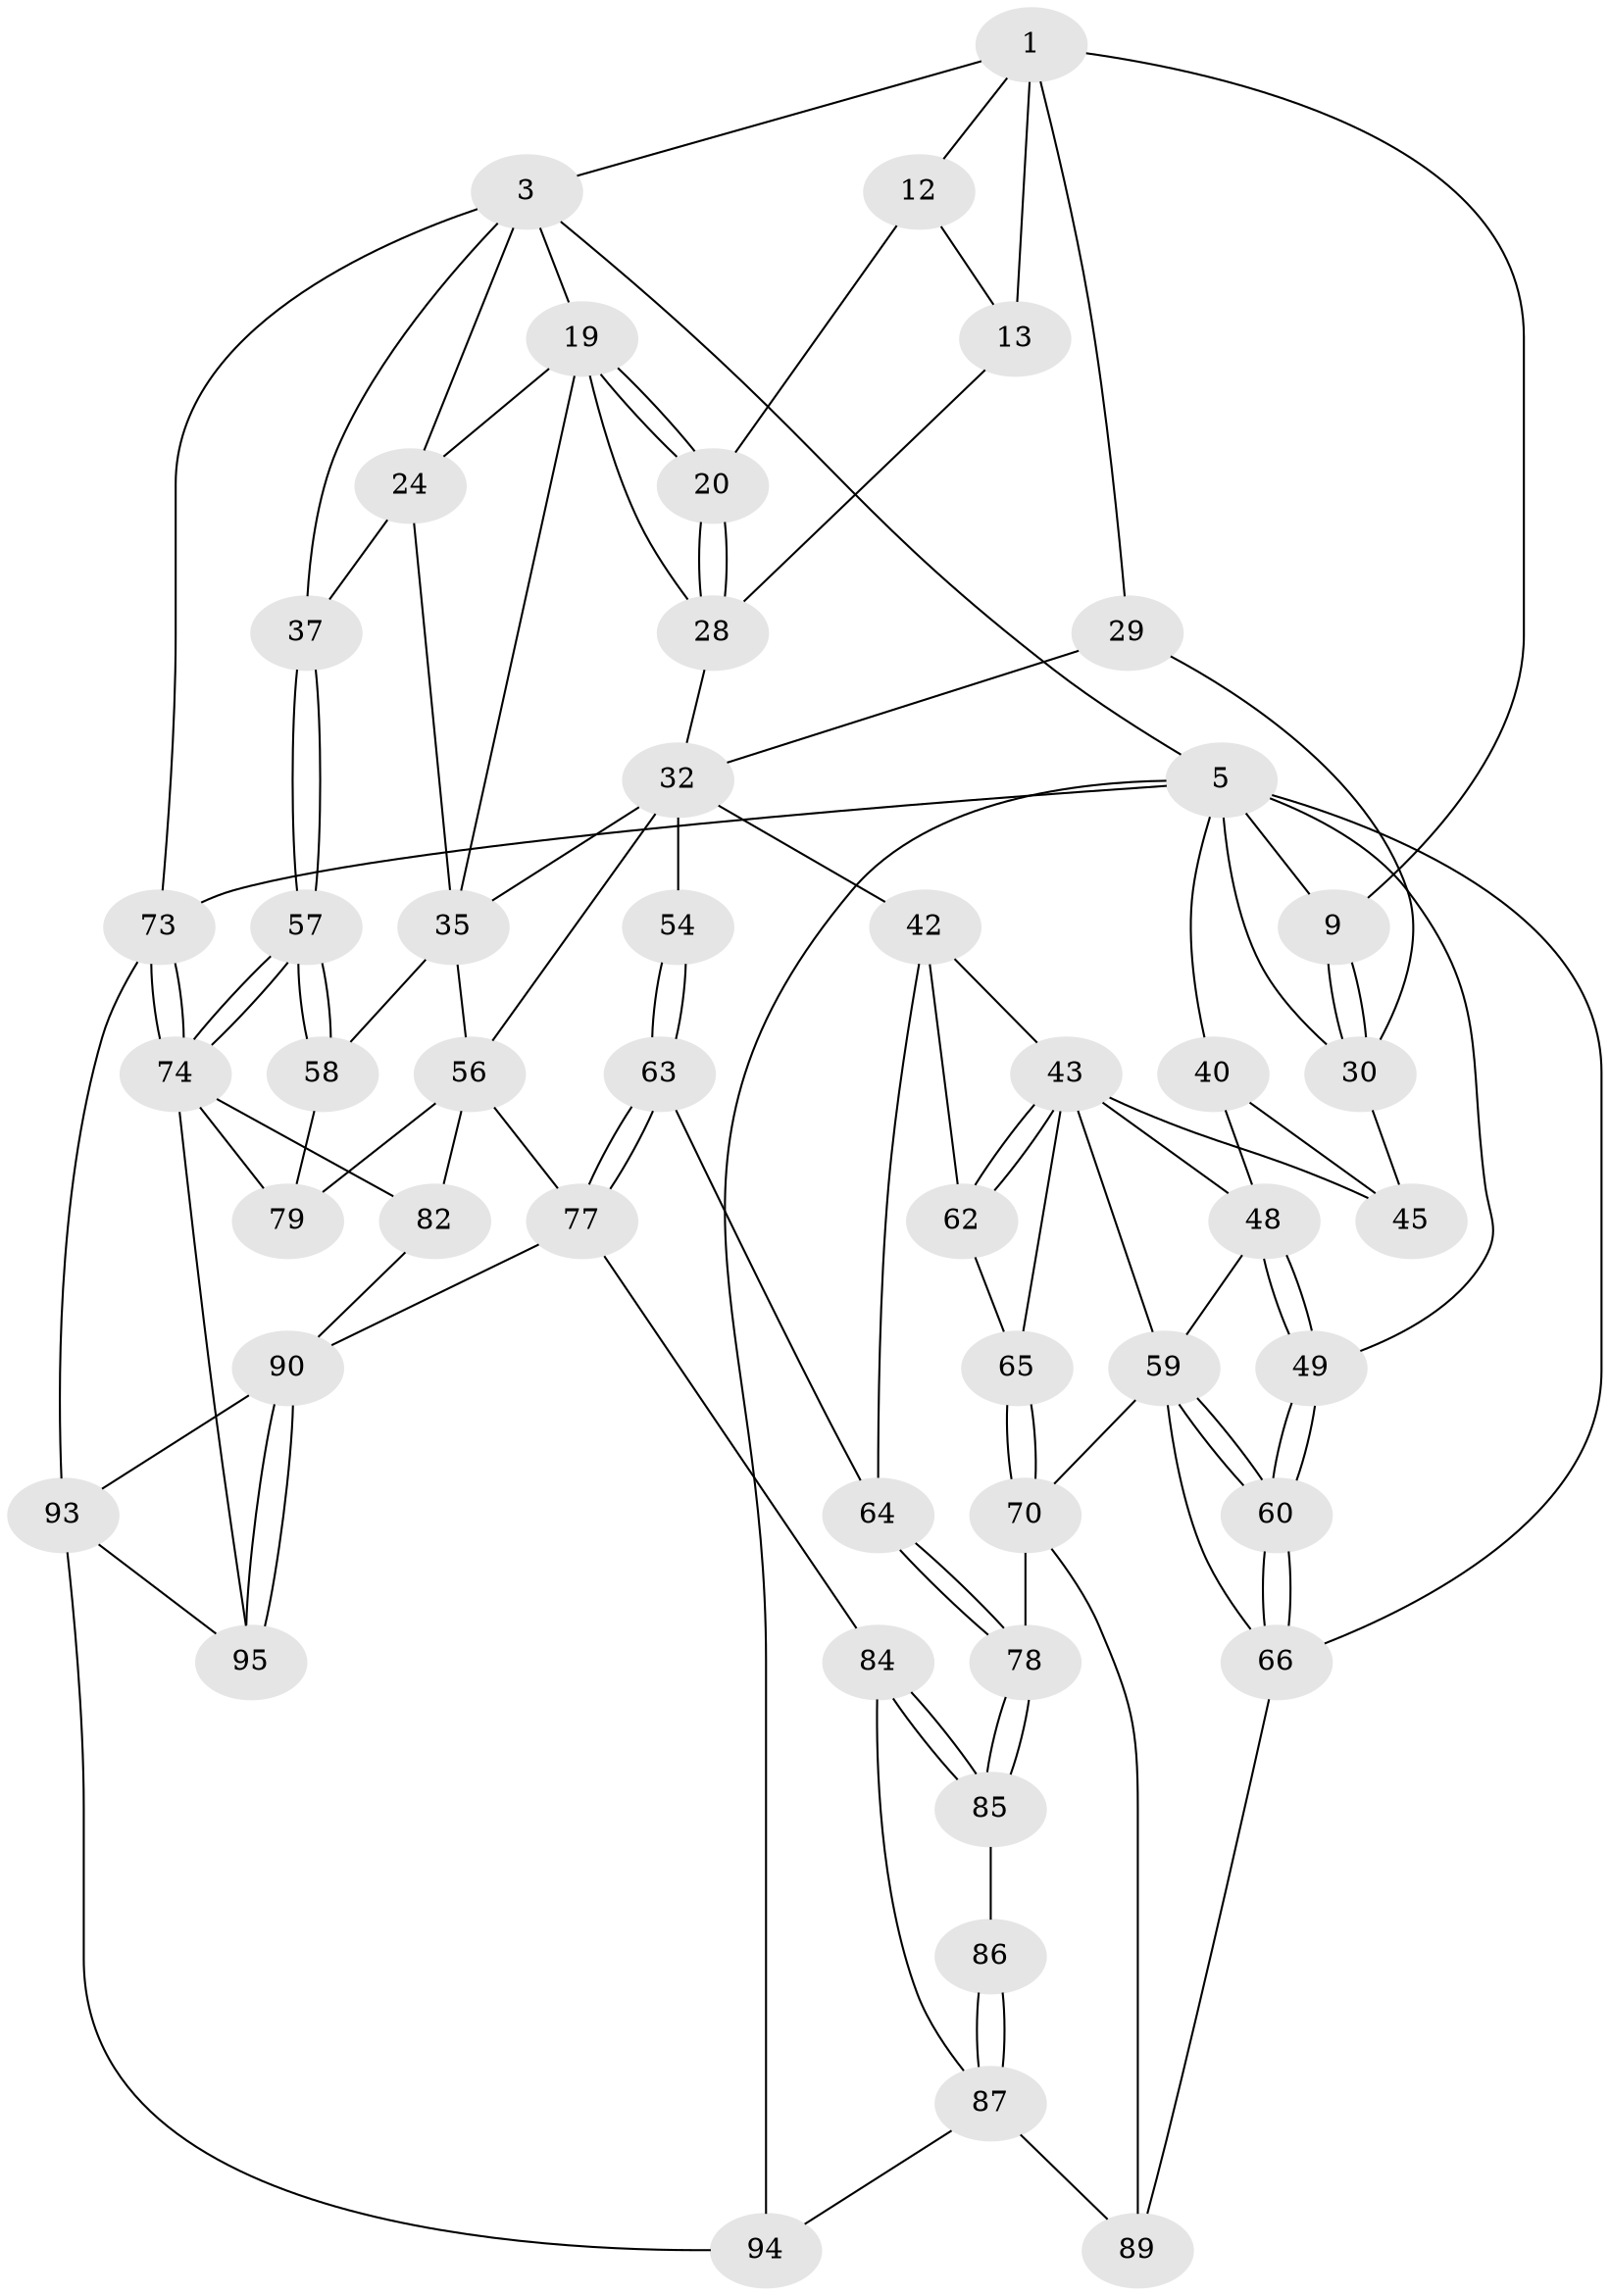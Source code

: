 // original degree distribution, {3: 0.020833333333333332, 4: 0.23958333333333334, 6: 0.21875, 5: 0.5208333333333334}
// Generated by graph-tools (version 1.1) at 2025/16/03/09/25 04:16:53]
// undirected, 48 vertices, 110 edges
graph export_dot {
graph [start="1"]
  node [color=gray90,style=filled];
  1 [pos="+0.4511367477109112+0",super="+2+7"];
  3 [pos="+1+0",super="+18+4"];
  5 [pos="+0+0",super="+6+68+21"];
  9 [pos="+0.33092040922528515+0.1957167648506824",super="+10"];
  12 [pos="+0.7716811392197895+0.04936907070856806",super="+16"];
  13 [pos="+0.5473510300640574+0.08951768527517336",super="+14"];
  19 [pos="+0.8881771616374041+0.19798988628293757",super="+25"];
  20 [pos="+0.7942035744365538+0.19719089052986916"];
  24 [pos="+0.9554067851979338+0.24729027983185964",super="+34"];
  28 [pos="+0.7951045589613156+0.333818116138725",super="+31"];
  29 [pos="+0.44861941509820275+0.32489340410313666"];
  30 [pos="+0.34690152292501986+0.2757718607490733",super="+38"];
  32 [pos="+0.5613282085696691+0.40624291020570175",super="+33+46"];
  35 [pos="+0.8632406038900484+0.4251327169540358",super="+55+36"];
  37 [pos="+1+0.34402297627634626"];
  40 [pos="+0.0970354701849561+0.3793751923846613",super="+47"];
  42 [pos="+0.4391341343348228+0.5212758254721181",super="+61"];
  43 [pos="+0.33785529184808927+0.5216574033729148",super="+44"];
  45 [pos="+0.2658556352645841+0.36012781641442554"];
  48 [pos="+0.10800805652257083+0.4599576123577093",super="+52"];
  49 [pos="+0+0.4105578452605784"];
  54 [pos="+0.5678991080355812+0.6246632826426485"];
  56 [pos="+0.7028865237142758+0.6443490611785312",super="+75"];
  57 [pos="+1+0.8909445540205728"];
  58 [pos="+0.97239504343708+0.7222097645002175"];
  59 [pos="+0+0.5330262157863963",super="+69"];
  60 [pos="+0+0.5236115307221559"];
  62 [pos="+0.37970708601153513+0.7058052886619292"];
  63 [pos="+0.5076469210958631+0.7553362809878921"];
  64 [pos="+0.42204877949697567+0.7636582303102868"];
  65 [pos="+0.2884931707560845+0.643316362740811"];
  66 [pos="+0+0.910129397776412",super="+67"];
  70 [pos="+0.2652081219672198+0.8098368640843981",super="+71"];
  73 [pos="+1+1"];
  74 [pos="+1+1",super="+80"];
  77 [pos="+0.5896936271636054+0.8121586877569922",super="+83"];
  78 [pos="+0.4076836512437067+0.7815749340725429"];
  79 [pos="+0.7513931863560429+0.7747102656241227"];
  82 [pos="+0.6865012560503259+0.8873215351638123"];
  84 [pos="+0.5372795074717344+0.9193372571438556"];
  85 [pos="+0.41076632890375964+0.8125332026602513"];
  86 [pos="+0.41000758669154896+0.8490961788913512"];
  87 [pos="+0.34729216297968324+1",super="+88+92"];
  89 [pos="+0.22758443815849572+0.8453068933033805"];
  90 [pos="+0.6478288446721884+0.9439290124708023",super="+91"];
  93 [pos="+0.5904645421400786+1",super="+96"];
  94 [pos="+0.3246137308717831+1"];
  95 [pos="+0.6745932811508747+1"];
  1 -- 3;
  1 -- 12;
  1 -- 13 [weight=2];
  1 -- 9;
  1 -- 29;
  3 -- 24;
  3 -- 19;
  3 -- 73;
  3 -- 5;
  3 -- 37;
  5 -- 9 [weight=3];
  5 -- 73;
  5 -- 94;
  5 -- 66;
  5 -- 49;
  5 -- 40 [weight=2];
  5 -- 30;
  9 -- 30;
  9 -- 30;
  12 -- 13 [weight=2];
  12 -- 20;
  13 -- 28;
  19 -- 20;
  19 -- 20;
  19 -- 24;
  19 -- 28;
  19 -- 35;
  20 -- 28;
  20 -- 28;
  24 -- 35;
  24 -- 37;
  28 -- 32;
  29 -- 30;
  29 -- 32;
  30 -- 45;
  32 -- 42;
  32 -- 54 [weight=2];
  32 -- 56;
  32 -- 35;
  35 -- 56;
  35 -- 58;
  37 -- 57;
  37 -- 57;
  40 -- 48;
  40 -- 45;
  42 -- 43;
  42 -- 64;
  42 -- 62;
  43 -- 62;
  43 -- 62;
  43 -- 65;
  43 -- 59;
  43 -- 45;
  43 -- 48;
  48 -- 49;
  48 -- 49;
  48 -- 59;
  49 -- 60;
  49 -- 60;
  54 -- 63;
  54 -- 63;
  56 -- 82;
  56 -- 77;
  56 -- 79;
  57 -- 58;
  57 -- 58;
  57 -- 74;
  57 -- 74;
  58 -- 79;
  59 -- 60;
  59 -- 60;
  59 -- 66;
  59 -- 70;
  60 -- 66;
  60 -- 66;
  62 -- 65;
  63 -- 64;
  63 -- 77;
  63 -- 77;
  64 -- 78;
  64 -- 78;
  65 -- 70;
  65 -- 70;
  66 -- 89;
  70 -- 78;
  70 -- 89;
  73 -- 74;
  73 -- 74;
  73 -- 93;
  74 -- 82;
  74 -- 95;
  74 -- 79;
  77 -- 90;
  77 -- 84;
  78 -- 85;
  78 -- 85;
  82 -- 90;
  84 -- 85;
  84 -- 85;
  84 -- 87;
  85 -- 86;
  86 -- 87 [weight=2];
  86 -- 87;
  87 -- 89;
  87 -- 94;
  90 -- 95;
  90 -- 95;
  90 -- 93;
  93 -- 94;
  93 -- 95;
}
